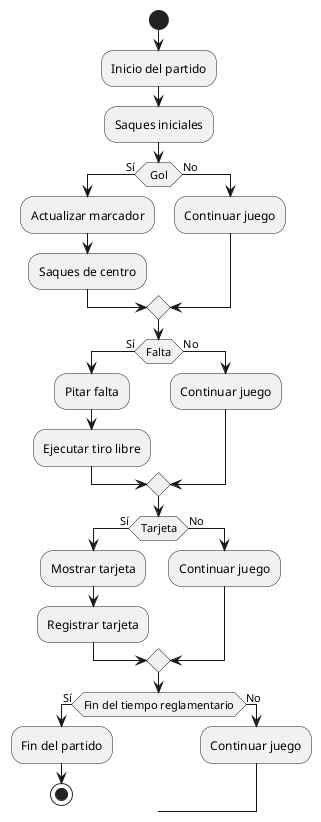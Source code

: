 @startuml
start
:Inicio del partido;
:Saques iniciales;
if (Gol) then (Sí)
  :Actualizar marcador;
  :Saques de centro;
else (No)
  :Continuar juego;
endif
if (Falta) then (Sí)
  :Pitar falta;
  :Ejecutar tiro libre;
else (No)
  :Continuar juego;
endif
if (Tarjeta) then (Sí)
  :Mostrar tarjeta;
  :Registrar tarjeta;
else (No)
  :Continuar juego;
endif
if (Fin del tiempo reglamentario) then (Sí)
  :Fin del partido;
  stop
else (No)
  :Continuar juego;
endif
@enduml
